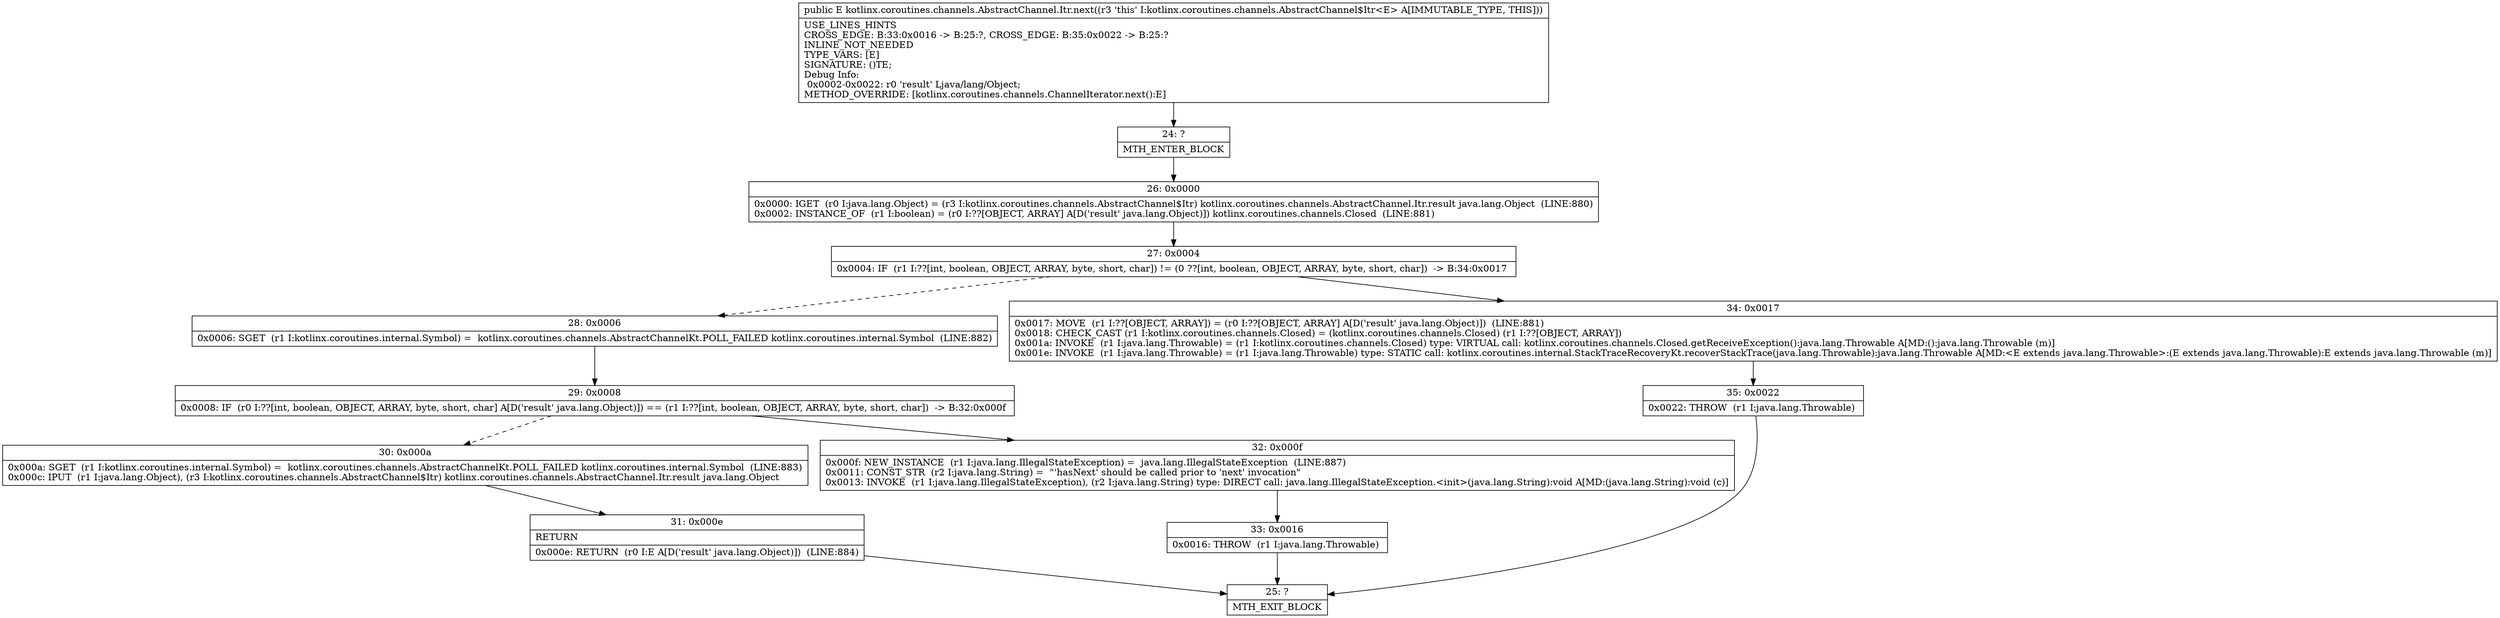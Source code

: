 digraph "CFG forkotlinx.coroutines.channels.AbstractChannel.Itr.next()Ljava\/lang\/Object;" {
Node_24 [shape=record,label="{24\:\ ?|MTH_ENTER_BLOCK\l}"];
Node_26 [shape=record,label="{26\:\ 0x0000|0x0000: IGET  (r0 I:java.lang.Object) = (r3 I:kotlinx.coroutines.channels.AbstractChannel$Itr) kotlinx.coroutines.channels.AbstractChannel.Itr.result java.lang.Object  (LINE:880)\l0x0002: INSTANCE_OF  (r1 I:boolean) = (r0 I:??[OBJECT, ARRAY] A[D('result' java.lang.Object)]) kotlinx.coroutines.channels.Closed  (LINE:881)\l}"];
Node_27 [shape=record,label="{27\:\ 0x0004|0x0004: IF  (r1 I:??[int, boolean, OBJECT, ARRAY, byte, short, char]) != (0 ??[int, boolean, OBJECT, ARRAY, byte, short, char])  \-\> B:34:0x0017 \l}"];
Node_28 [shape=record,label="{28\:\ 0x0006|0x0006: SGET  (r1 I:kotlinx.coroutines.internal.Symbol) =  kotlinx.coroutines.channels.AbstractChannelKt.POLL_FAILED kotlinx.coroutines.internal.Symbol  (LINE:882)\l}"];
Node_29 [shape=record,label="{29\:\ 0x0008|0x0008: IF  (r0 I:??[int, boolean, OBJECT, ARRAY, byte, short, char] A[D('result' java.lang.Object)]) == (r1 I:??[int, boolean, OBJECT, ARRAY, byte, short, char])  \-\> B:32:0x000f \l}"];
Node_30 [shape=record,label="{30\:\ 0x000a|0x000a: SGET  (r1 I:kotlinx.coroutines.internal.Symbol) =  kotlinx.coroutines.channels.AbstractChannelKt.POLL_FAILED kotlinx.coroutines.internal.Symbol  (LINE:883)\l0x000c: IPUT  (r1 I:java.lang.Object), (r3 I:kotlinx.coroutines.channels.AbstractChannel$Itr) kotlinx.coroutines.channels.AbstractChannel.Itr.result java.lang.Object \l}"];
Node_31 [shape=record,label="{31\:\ 0x000e|RETURN\l|0x000e: RETURN  (r0 I:E A[D('result' java.lang.Object)])  (LINE:884)\l}"];
Node_25 [shape=record,label="{25\:\ ?|MTH_EXIT_BLOCK\l}"];
Node_32 [shape=record,label="{32\:\ 0x000f|0x000f: NEW_INSTANCE  (r1 I:java.lang.IllegalStateException) =  java.lang.IllegalStateException  (LINE:887)\l0x0011: CONST_STR  (r2 I:java.lang.String) =  \"'hasNext' should be called prior to 'next' invocation\" \l0x0013: INVOKE  (r1 I:java.lang.IllegalStateException), (r2 I:java.lang.String) type: DIRECT call: java.lang.IllegalStateException.\<init\>(java.lang.String):void A[MD:(java.lang.String):void (c)]\l}"];
Node_33 [shape=record,label="{33\:\ 0x0016|0x0016: THROW  (r1 I:java.lang.Throwable) \l}"];
Node_34 [shape=record,label="{34\:\ 0x0017|0x0017: MOVE  (r1 I:??[OBJECT, ARRAY]) = (r0 I:??[OBJECT, ARRAY] A[D('result' java.lang.Object)])  (LINE:881)\l0x0018: CHECK_CAST (r1 I:kotlinx.coroutines.channels.Closed) = (kotlinx.coroutines.channels.Closed) (r1 I:??[OBJECT, ARRAY]) \l0x001a: INVOKE  (r1 I:java.lang.Throwable) = (r1 I:kotlinx.coroutines.channels.Closed) type: VIRTUAL call: kotlinx.coroutines.channels.Closed.getReceiveException():java.lang.Throwable A[MD:():java.lang.Throwable (m)]\l0x001e: INVOKE  (r1 I:java.lang.Throwable) = (r1 I:java.lang.Throwable) type: STATIC call: kotlinx.coroutines.internal.StackTraceRecoveryKt.recoverStackTrace(java.lang.Throwable):java.lang.Throwable A[MD:\<E extends java.lang.Throwable\>:(E extends java.lang.Throwable):E extends java.lang.Throwable (m)]\l}"];
Node_35 [shape=record,label="{35\:\ 0x0022|0x0022: THROW  (r1 I:java.lang.Throwable) \l}"];
MethodNode[shape=record,label="{public E kotlinx.coroutines.channels.AbstractChannel.Itr.next((r3 'this' I:kotlinx.coroutines.channels.AbstractChannel$Itr\<E\> A[IMMUTABLE_TYPE, THIS]))  | USE_LINES_HINTS\lCROSS_EDGE: B:33:0x0016 \-\> B:25:?, CROSS_EDGE: B:35:0x0022 \-\> B:25:?\lINLINE_NOT_NEEDED\lTYPE_VARS: [E]\lSIGNATURE: ()TE;\lDebug Info:\l  0x0002\-0x0022: r0 'result' Ljava\/lang\/Object;\lMETHOD_OVERRIDE: [kotlinx.coroutines.channels.ChannelIterator.next():E]\l}"];
MethodNode -> Node_24;Node_24 -> Node_26;
Node_26 -> Node_27;
Node_27 -> Node_28[style=dashed];
Node_27 -> Node_34;
Node_28 -> Node_29;
Node_29 -> Node_30[style=dashed];
Node_29 -> Node_32;
Node_30 -> Node_31;
Node_31 -> Node_25;
Node_32 -> Node_33;
Node_33 -> Node_25;
Node_34 -> Node_35;
Node_35 -> Node_25;
}

